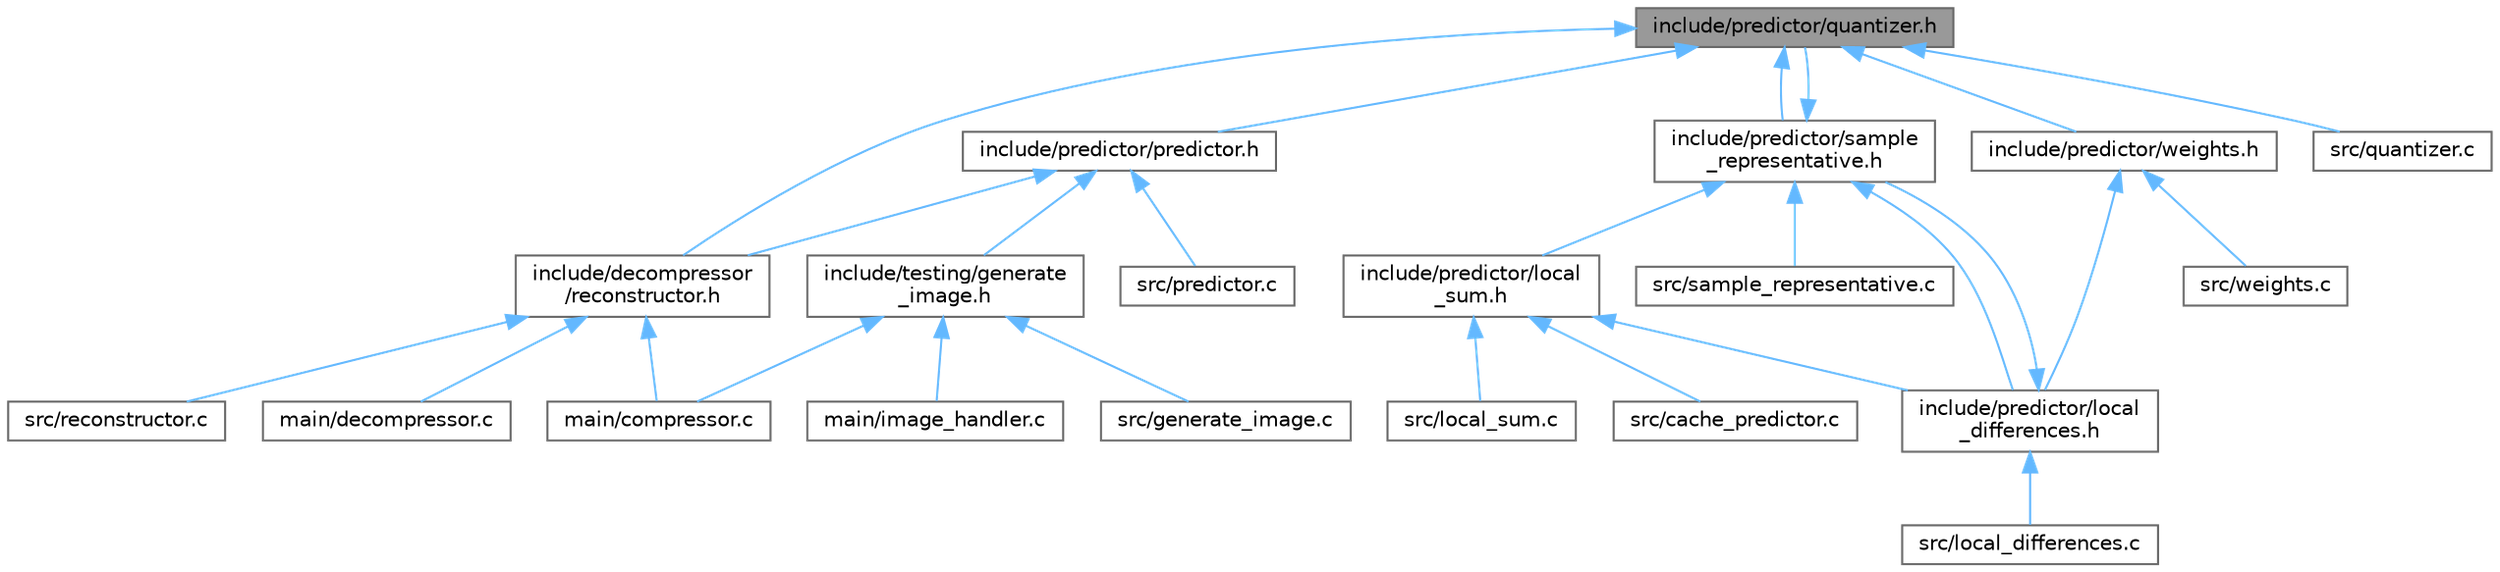 digraph "include/predictor/quantizer.h"
{
 // LATEX_PDF_SIZE
  bgcolor="transparent";
  edge [fontname=Helvetica,fontsize=10,labelfontname=Helvetica,labelfontsize=10];
  node [fontname=Helvetica,fontsize=10,shape=box,height=0.2,width=0.4];
  Node1 [id="Node000001",label="include/predictor/quantizer.h",height=0.2,width=0.4,color="gray40", fillcolor="grey60", style="filled", fontcolor="black",tooltip=" "];
  Node1 -> Node2 [id="edge26_Node000001_Node000002",dir="back",color="steelblue1",style="solid",tooltip=" "];
  Node2 [id="Node000002",label="include/decompressor\l/reconstructor.h",height=0.2,width=0.4,color="grey40", fillcolor="white", style="filled",URL="$d4/d81/a00110.html",tooltip=" "];
  Node2 -> Node3 [id="edge27_Node000002_Node000003",dir="back",color="steelblue1",style="solid",tooltip=" "];
  Node3 [id="Node000003",label="main/compressor.c",height=0.2,width=0.4,color="grey40", fillcolor="white", style="filled",URL="$d6/d2d/a00047.html",tooltip=" "];
  Node2 -> Node4 [id="edge28_Node000002_Node000004",dir="back",color="steelblue1",style="solid",tooltip=" "];
  Node4 [id="Node000004",label="main/decompressor.c",height=0.2,width=0.4,color="grey40", fillcolor="white", style="filled",URL="$d5/de0/a00050.html",tooltip=" "];
  Node2 -> Node5 [id="edge29_Node000002_Node000005",dir="back",color="steelblue1",style="solid",tooltip=" "];
  Node5 [id="Node000005",label="src/reconstructor.c",height=0.2,width=0.4,color="grey40", fillcolor="white", style="filled",URL="$d3/d93/a00341.html",tooltip=" "];
  Node1 -> Node6 [id="edge30_Node000001_Node000006",dir="back",color="steelblue1",style="solid",tooltip=" "];
  Node6 [id="Node000006",label="include/predictor/predictor.h",height=0.2,width=0.4,color="grey40", fillcolor="white", style="filled",URL="$d0/dc2/a00104.html",tooltip=" "];
  Node6 -> Node2 [id="edge31_Node000006_Node000002",dir="back",color="steelblue1",style="solid",tooltip=" "];
  Node6 -> Node7 [id="edge32_Node000006_Node000007",dir="back",color="steelblue1",style="solid",tooltip=" "];
  Node7 [id="Node000007",label="include/testing/generate\l_image.h",height=0.2,width=0.4,color="grey40", fillcolor="white", style="filled",URL="$df/d03/a00062.html",tooltip=" "];
  Node7 -> Node3 [id="edge33_Node000007_Node000003",dir="back",color="steelblue1",style="solid",tooltip=" "];
  Node7 -> Node8 [id="edge34_Node000007_Node000008",dir="back",color="steelblue1",style="solid",tooltip=" "];
  Node8 [id="Node000008",label="main/image_handler.c",height=0.2,width=0.4,color="grey40", fillcolor="white", style="filled",URL="$dc/dee/a00053.html",tooltip=" "];
  Node7 -> Node9 [id="edge35_Node000007_Node000009",dir="back",color="steelblue1",style="solid",tooltip=" "];
  Node9 [id="Node000009",label="src/generate_image.c",height=0.2,width=0.4,color="grey40", fillcolor="white", style="filled",URL="$d3/d07/a00305.html",tooltip=" "];
  Node6 -> Node10 [id="edge36_Node000006_Node000010",dir="back",color="steelblue1",style="solid",tooltip=" "];
  Node10 [id="Node000010",label="src/predictor.c",height=0.2,width=0.4,color="grey40", fillcolor="white", style="filled",URL="$d8/d8e/a00344.html",tooltip=" "];
  Node1 -> Node11 [id="edge37_Node000001_Node000011",dir="back",color="steelblue1",style="solid",tooltip=" "];
  Node11 [id="Node000011",label="include/predictor/sample\l_representative.h",height=0.2,width=0.4,color="grey40", fillcolor="white", style="filled",URL="$d1/dc1/a00092.html",tooltip=" "];
  Node11 -> Node12 [id="edge38_Node000011_Node000012",dir="back",color="steelblue1",style="solid",tooltip=" "];
  Node12 [id="Node000012",label="include/predictor/local\l_differences.h",height=0.2,width=0.4,color="grey40", fillcolor="white", style="filled",URL="$d4/d3a/a00101.html",tooltip=" "];
  Node12 -> Node11 [id="edge39_Node000012_Node000011",dir="back",color="steelblue1",style="solid",tooltip=" "];
  Node12 -> Node13 [id="edge40_Node000012_Node000013",dir="back",color="steelblue1",style="solid",tooltip=" "];
  Node13 [id="Node000013",label="src/local_differences.c",height=0.2,width=0.4,color="grey40", fillcolor="white", style="filled",URL="$da/de0/a00317.html",tooltip=" "];
  Node11 -> Node14 [id="edge41_Node000011_Node000014",dir="back",color="steelblue1",style="solid",tooltip=" "];
  Node14 [id="Node000014",label="include/predictor/local\l_sum.h",height=0.2,width=0.4,color="grey40", fillcolor="white", style="filled",URL="$df/d98/a00107.html",tooltip=" "];
  Node14 -> Node12 [id="edge42_Node000014_Node000012",dir="back",color="steelblue1",style="solid",tooltip=" "];
  Node14 -> Node15 [id="edge43_Node000014_Node000015",dir="back",color="steelblue1",style="solid",tooltip=" "];
  Node15 [id="Node000015",label="src/cache_predictor.c",height=0.2,width=0.4,color="grey40", fillcolor="white", style="filled",URL="$df/d95/a00299.html",tooltip=" "];
  Node14 -> Node16 [id="edge44_Node000014_Node000016",dir="back",color="steelblue1",style="solid",tooltip=" "];
  Node16 [id="Node000016",label="src/local_sum.c",height=0.2,width=0.4,color="grey40", fillcolor="white", style="filled",URL="$d2/d04/a00281.html",tooltip=" "];
  Node11 -> Node1 [id="edge45_Node000011_Node000001",dir="back",color="steelblue1",style="solid",tooltip=" "];
  Node11 -> Node17 [id="edge46_Node000011_Node000017",dir="back",color="steelblue1",style="solid",tooltip=" "];
  Node17 [id="Node000017",label="src/sample_representative.c",height=0.2,width=0.4,color="grey40", fillcolor="white", style="filled",URL="$db/d7b/a00296.html",tooltip=" "];
  Node1 -> Node18 [id="edge47_Node000001_Node000018",dir="back",color="steelblue1",style="solid",tooltip=" "];
  Node18 [id="Node000018",label="include/predictor/weights.h",height=0.2,width=0.4,color="grey40", fillcolor="white", style="filled",URL="$d9/d77/a00095.html",tooltip=" "];
  Node18 -> Node12 [id="edge48_Node000018_Node000012",dir="back",color="steelblue1",style="solid",tooltip=" "];
  Node18 -> Node19 [id="edge49_Node000018_Node000019",dir="back",color="steelblue1",style="solid",tooltip=" "];
  Node19 [id="Node000019",label="src/weights.c",height=0.2,width=0.4,color="grey40", fillcolor="white", style="filled",URL="$db/dc3/a00284.html",tooltip=" "];
  Node1 -> Node20 [id="edge50_Node000001_Node000020",dir="back",color="steelblue1",style="solid",tooltip=" "];
  Node20 [id="Node000020",label="src/quantizer.c",height=0.2,width=0.4,color="grey40", fillcolor="white", style="filled",URL="$d6/d7f/a00287.html",tooltip=" "];
}
